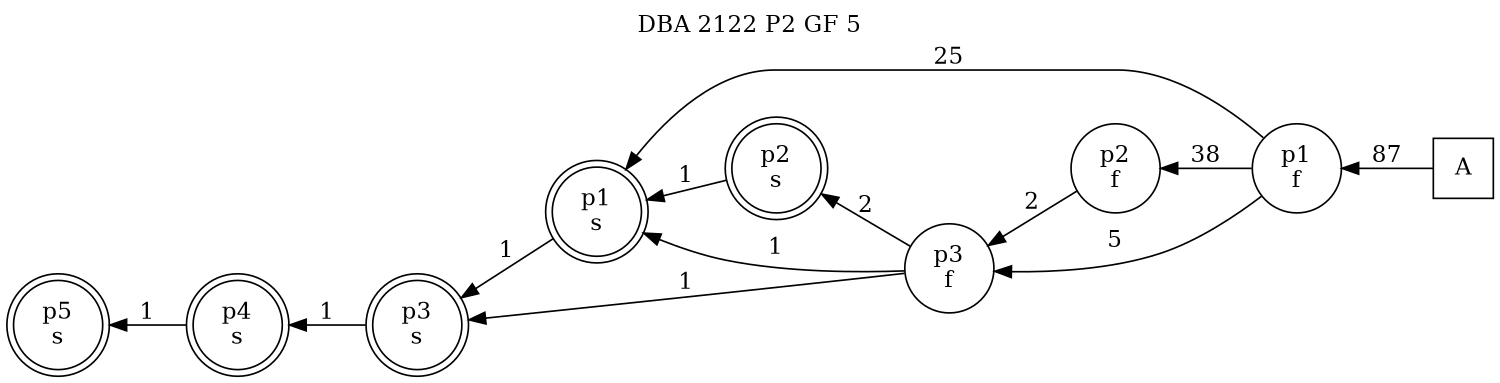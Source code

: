 digraph DBA_2122_P2_GF_5_GOOD {
labelloc="tl"
label= " DBA 2122 P2 GF 5 "
rankdir="RL";
graph [ size=" 10 , 10 !"]

"A" [shape="square" label="A"]
"p1_f" [shape="circle" label="p1
f"]
"p1_s" [shape="doublecircle" label="p1
s"]
"p2_f" [shape="circle" label="p2
f"]
"p3_f" [shape="circle" label="p3
f"]
"p3_s" [shape="doublecircle" label="p3
s"]
"p2_s" [shape="doublecircle" label="p2
s"]
"p4_s" [shape="doublecircle" label="p4
s"]
"p5_s" [shape="doublecircle" label="p5
s"]
"A" -> "p1_f" [ label=87]
"p1_f" -> "p1_s" [ label=25]
"p1_f" -> "p2_f" [ label=38]
"p1_f" -> "p3_f" [ label=5]
"p1_s" -> "p3_s" [ label=1]
"p2_f" -> "p3_f" [ label=2]
"p3_f" -> "p1_s" [ label=1]
"p3_f" -> "p3_s" [ label=1]
"p3_f" -> "p2_s" [ label=2]
"p3_s" -> "p4_s" [ label=1]
"p2_s" -> "p1_s" [ label=1]
"p4_s" -> "p5_s" [ label=1]
}
